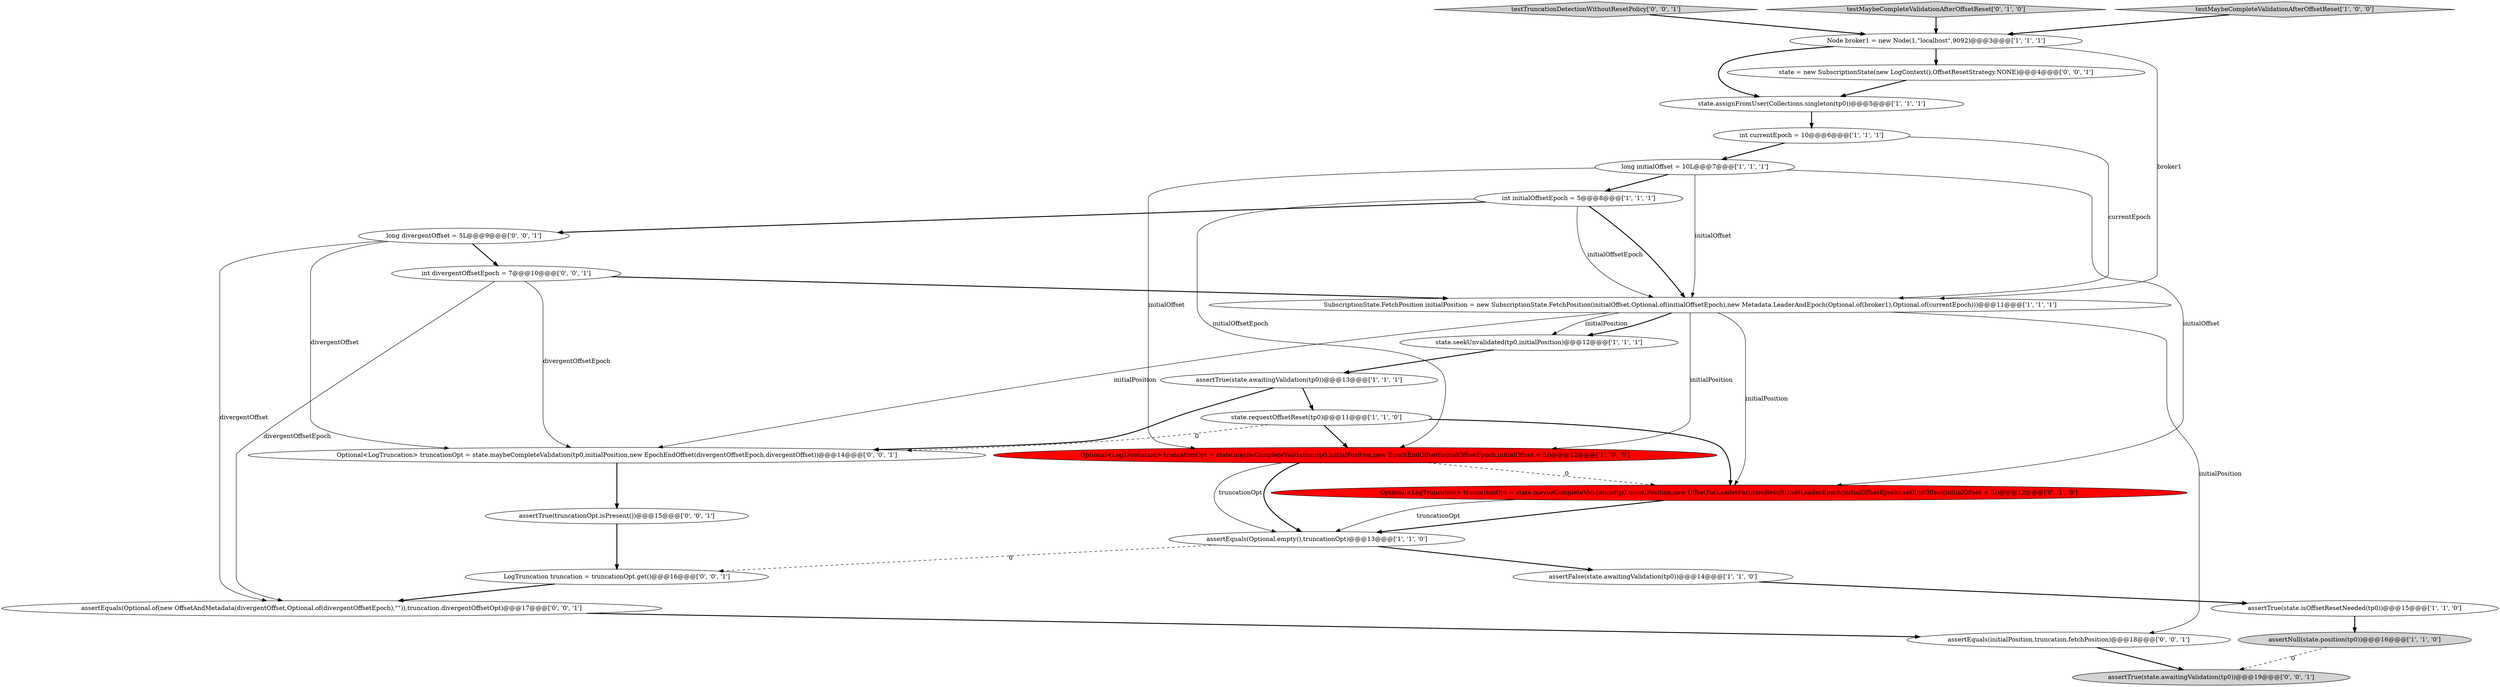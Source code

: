 digraph {
25 [style = filled, label = "state = new SubscriptionState(new LogContext(),OffsetResetStrategy.NONE)@@@4@@@['0', '0', '1']", fillcolor = white, shape = ellipse image = "AAA0AAABBB3BBB"];
10 [style = filled, label = "SubscriptionState.FetchPosition initialPosition = new SubscriptionState.FetchPosition(initialOffset,Optional.of(initialOffsetEpoch),new Metadata.LeaderAndEpoch(Optional.of(broker1),Optional.of(currentEpoch)))@@@11@@@['1', '1', '1']", fillcolor = white, shape = ellipse image = "AAA0AAABBB1BBB"];
15 [style = filled, label = "Optional<LogTruncation> truncationOpt = state.maybeCompleteValidation(tp0,initialPosition,new OffsetForLeaderPartitionResult().setLeaderEpoch(initialOffsetEpoch).setEndOffset(initialOffset + 5))@@@12@@@['0', '1', '0']", fillcolor = red, shape = ellipse image = "AAA1AAABBB2BBB"];
4 [style = filled, label = "state.requestOffsetReset(tp0)@@@11@@@['1', '1', '0']", fillcolor = white, shape = ellipse image = "AAA0AAABBB1BBB"];
19 [style = filled, label = "assertTrue(truncationOpt.isPresent())@@@15@@@['0', '0', '1']", fillcolor = white, shape = ellipse image = "AAA0AAABBB3BBB"];
9 [style = filled, label = "assertEquals(Optional.empty(),truncationOpt)@@@13@@@['1', '1', '0']", fillcolor = white, shape = ellipse image = "AAA0AAABBB1BBB"];
6 [style = filled, label = "Node broker1 = new Node(1,\"localhost\",9092)@@@3@@@['1', '1', '1']", fillcolor = white, shape = ellipse image = "AAA0AAABBB1BBB"];
14 [style = filled, label = "int currentEpoch = 10@@@6@@@['1', '1', '1']", fillcolor = white, shape = ellipse image = "AAA0AAABBB1BBB"];
18 [style = filled, label = "Optional<LogTruncation> truncationOpt = state.maybeCompleteValidation(tp0,initialPosition,new EpochEndOffset(divergentOffsetEpoch,divergentOffset))@@@14@@@['0', '0', '1']", fillcolor = white, shape = ellipse image = "AAA0AAABBB3BBB"];
21 [style = filled, label = "assertEquals(initialPosition,truncation.fetchPosition)@@@18@@@['0', '0', '1']", fillcolor = white, shape = ellipse image = "AAA0AAABBB3BBB"];
24 [style = filled, label = "assertEquals(Optional.of(new OffsetAndMetadata(divergentOffset,Optional.of(divergentOffsetEpoch),\"\")),truncation.divergentOffsetOpt)@@@17@@@['0', '0', '1']", fillcolor = white, shape = ellipse image = "AAA0AAABBB3BBB"];
26 [style = filled, label = "testTruncationDetectionWithoutResetPolicy['0', '0', '1']", fillcolor = lightgray, shape = diamond image = "AAA0AAABBB3BBB"];
20 [style = filled, label = "LogTruncation truncation = truncationOpt.get()@@@16@@@['0', '0', '1']", fillcolor = white, shape = ellipse image = "AAA0AAABBB3BBB"];
16 [style = filled, label = "testMaybeCompleteValidationAfterOffsetReset['0', '1', '0']", fillcolor = lightgray, shape = diamond image = "AAA0AAABBB2BBB"];
22 [style = filled, label = "long divergentOffset = 5L@@@9@@@['0', '0', '1']", fillcolor = white, shape = ellipse image = "AAA0AAABBB3BBB"];
0 [style = filled, label = "state.seekUnvalidated(tp0,initialPosition)@@@12@@@['1', '1', '1']", fillcolor = white, shape = ellipse image = "AAA0AAABBB1BBB"];
1 [style = filled, label = "Optional<LogTruncation> truncationOpt = state.maybeCompleteValidation(tp0,initialPosition,new EpochEndOffset(initialOffsetEpoch,initialOffset + 5))@@@12@@@['1', '0', '0']", fillcolor = red, shape = ellipse image = "AAA1AAABBB1BBB"];
7 [style = filled, label = "state.assignFromUser(Collections.singleton(tp0))@@@5@@@['1', '1', '1']", fillcolor = white, shape = ellipse image = "AAA0AAABBB1BBB"];
17 [style = filled, label = "int divergentOffsetEpoch = 7@@@10@@@['0', '0', '1']", fillcolor = white, shape = ellipse image = "AAA0AAABBB3BBB"];
11 [style = filled, label = "assertTrue(state.isOffsetResetNeeded(tp0))@@@15@@@['1', '1', '0']", fillcolor = white, shape = ellipse image = "AAA0AAABBB1BBB"];
3 [style = filled, label = "assertTrue(state.awaitingValidation(tp0))@@@13@@@['1', '1', '1']", fillcolor = white, shape = ellipse image = "AAA0AAABBB1BBB"];
2 [style = filled, label = "int initialOffsetEpoch = 5@@@8@@@['1', '1', '1']", fillcolor = white, shape = ellipse image = "AAA0AAABBB1BBB"];
8 [style = filled, label = "long initialOffset = 10L@@@7@@@['1', '1', '1']", fillcolor = white, shape = ellipse image = "AAA0AAABBB1BBB"];
13 [style = filled, label = "testMaybeCompleteValidationAfterOffsetReset['1', '0', '0']", fillcolor = lightgray, shape = diamond image = "AAA0AAABBB1BBB"];
5 [style = filled, label = "assertNull(state.position(tp0))@@@16@@@['1', '1', '0']", fillcolor = lightgray, shape = ellipse image = "AAA0AAABBB1BBB"];
12 [style = filled, label = "assertFalse(state.awaitingValidation(tp0))@@@14@@@['1', '1', '0']", fillcolor = white, shape = ellipse image = "AAA0AAABBB1BBB"];
23 [style = filled, label = "assertTrue(state.awaitingValidation(tp0))@@@19@@@['0', '0', '1']", fillcolor = lightgray, shape = ellipse image = "AAA0AAABBB3BBB"];
0->3 [style = bold, label=""];
17->10 [style = bold, label=""];
4->18 [style = dashed, label="0"];
9->20 [style = dashed, label="0"];
17->18 [style = solid, label="divergentOffsetEpoch"];
10->18 [style = solid, label="initialPosition"];
5->23 [style = dashed, label="0"];
1->15 [style = dashed, label="0"];
16->6 [style = bold, label=""];
19->20 [style = bold, label=""];
6->10 [style = solid, label="broker1"];
4->15 [style = bold, label=""];
12->11 [style = bold, label=""];
8->10 [style = solid, label="initialOffset"];
18->19 [style = bold, label=""];
17->24 [style = solid, label="divergentOffsetEpoch"];
26->6 [style = bold, label=""];
2->10 [style = bold, label=""];
25->7 [style = bold, label=""];
3->4 [style = bold, label=""];
10->1 [style = solid, label="initialPosition"];
10->15 [style = solid, label="initialPosition"];
1->9 [style = bold, label=""];
14->10 [style = solid, label="currentEpoch"];
7->14 [style = bold, label=""];
3->18 [style = bold, label=""];
11->5 [style = bold, label=""];
2->1 [style = solid, label="initialOffsetEpoch"];
10->0 [style = solid, label="initialPosition"];
10->21 [style = solid, label="initialPosition"];
8->2 [style = bold, label=""];
24->21 [style = bold, label=""];
15->9 [style = bold, label=""];
10->0 [style = bold, label=""];
22->17 [style = bold, label=""];
14->8 [style = bold, label=""];
4->1 [style = bold, label=""];
9->12 [style = bold, label=""];
8->15 [style = solid, label="initialOffset"];
13->6 [style = bold, label=""];
1->9 [style = solid, label="truncationOpt"];
6->7 [style = bold, label=""];
2->22 [style = bold, label=""];
20->24 [style = bold, label=""];
22->18 [style = solid, label="divergentOffset"];
8->1 [style = solid, label="initialOffset"];
15->9 [style = solid, label="truncationOpt"];
2->10 [style = solid, label="initialOffsetEpoch"];
6->25 [style = bold, label=""];
22->24 [style = solid, label="divergentOffset"];
21->23 [style = bold, label=""];
}
